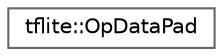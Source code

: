 digraph "Graphical Class Hierarchy"
{
 // LATEX_PDF_SIZE
  bgcolor="transparent";
  edge [fontname=Helvetica,fontsize=10,labelfontname=Helvetica,labelfontsize=10];
  node [fontname=Helvetica,fontsize=10,shape=box,height=0.2,width=0.4];
  rankdir="LR";
  Node0 [id="Node000000",label="tflite::OpDataPad",height=0.2,width=0.4,color="grey40", fillcolor="white", style="filled",URL="$structtflite_1_1_op_data_pad.html",tooltip=" "];
}
